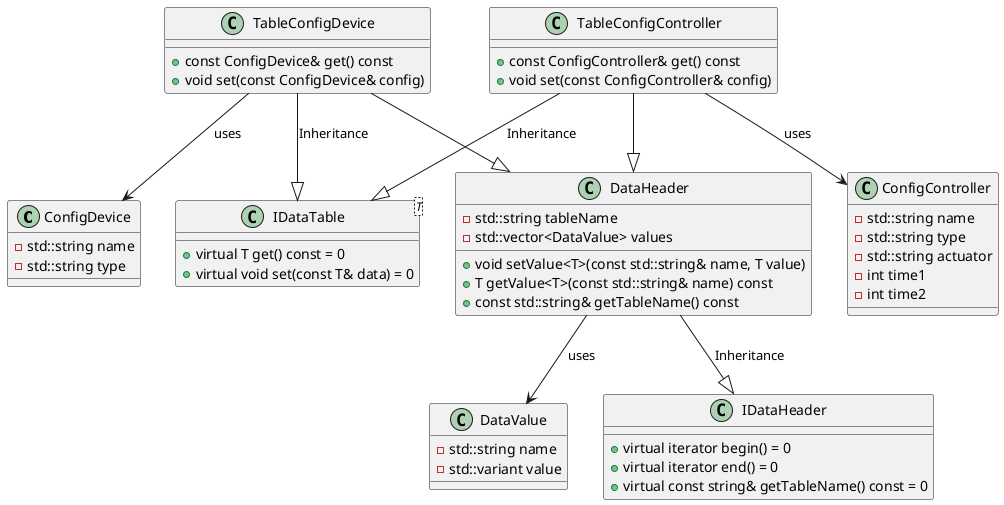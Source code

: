 @startuml

class ConfigDevice {
    -std::string name
    -std::string type
}

class ConfigController {
    -std::string name
    -std::string type
    -std::string actuator
    -int time1
    -int time2
}

class DataValue {
    -std::string name
    -std::variant value
}

class IDataTable<T> {
    +virtual T get() const = 0
    +virtual void set(const T& data) = 0
}

class IDataHeader {
    +virtual iterator begin() = 0
    +virtual iterator end() = 0
    +virtual const string& getTableName() const = 0
}

class DataHeader {
    -std::string tableName
    -std::vector<DataValue> values
    +void setValue<T>(const std::string& name, T value)
    +T getValue<T>(const std::string& name) const
    +const std::string& getTableName() const
}

class TableConfigDevice {
    +const ConfigDevice& get() const
    +void set(const ConfigDevice& config)
}

class TableConfigController {
    +const ConfigController& get() const
    +void set(const ConfigController& config)
}
TableConfigDevice --|> IDataTable : Inheritance
TableConfigDevice --|> DataHeader
TableConfigDevice --> ConfigDevice : uses
TableConfigController --|> IDataTable : Inheritance
TableConfigController --|> DataHeader
TableConfigController --> ConfigController : uses
DataHeader --|> IDataHeader : Inheritance
DataHeader --> DataValue : uses

@enduml